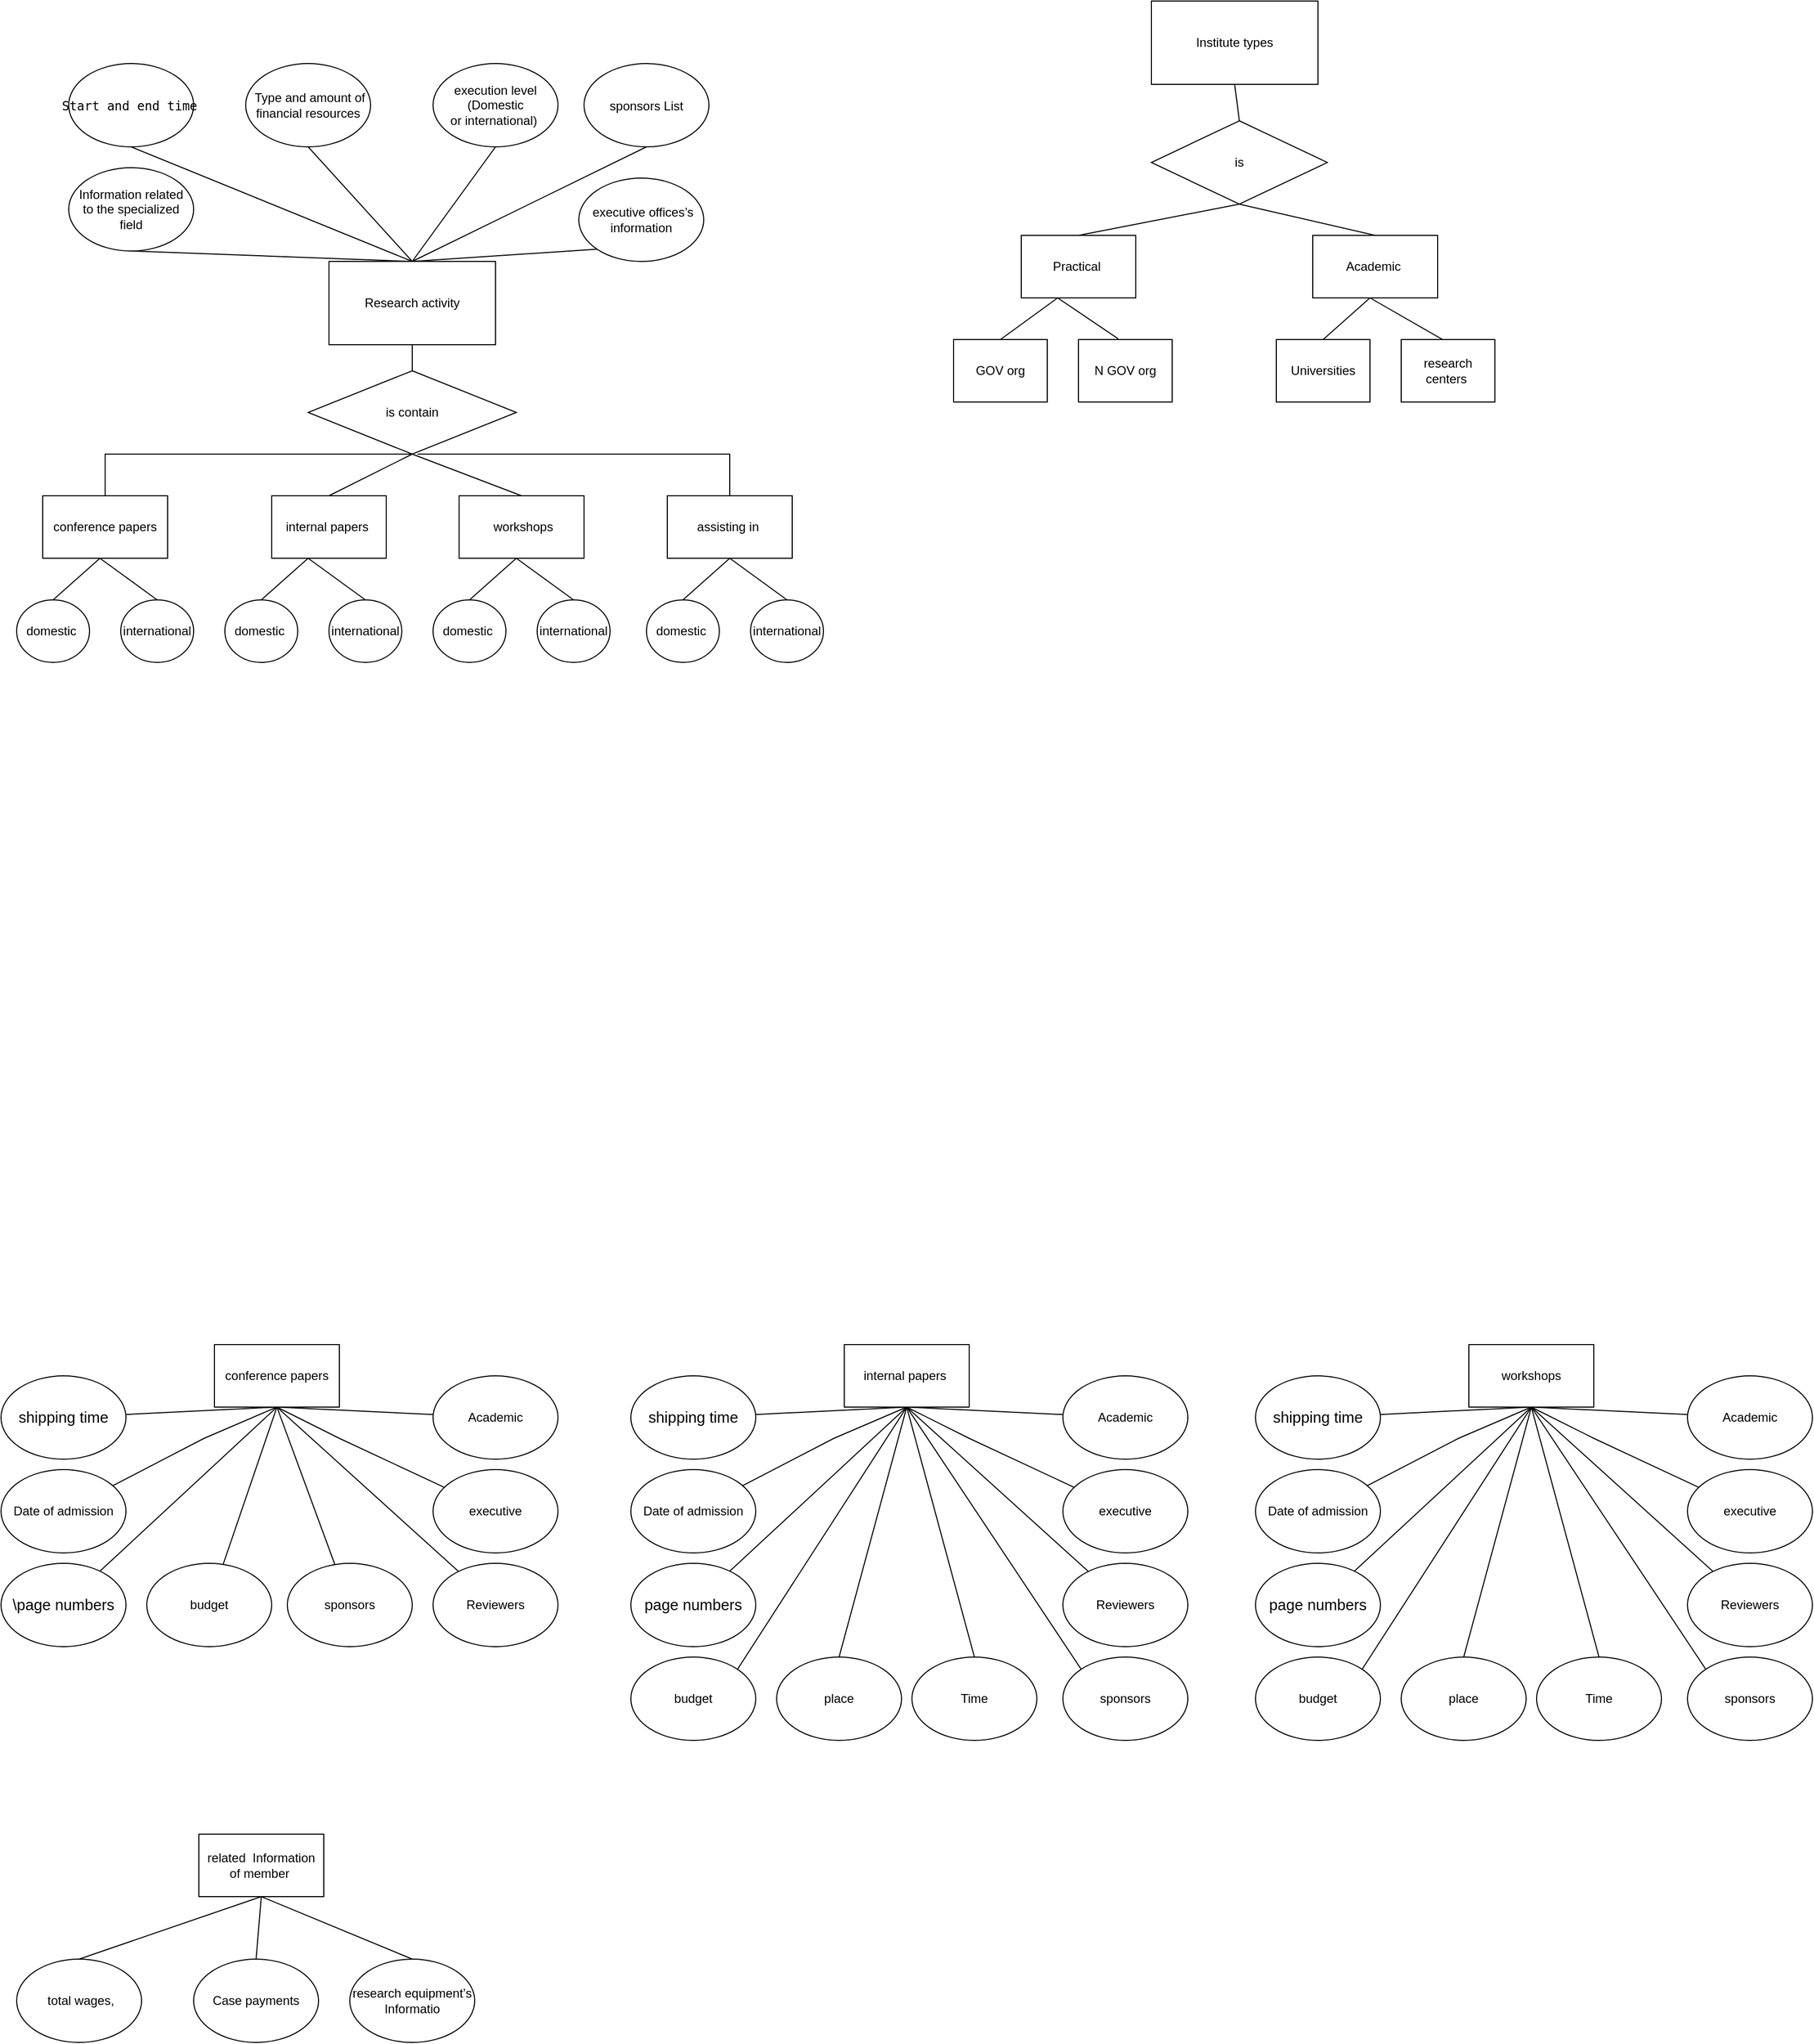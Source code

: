 <mxfile version="21.3.7" type="device">
  <diagram name="Page-1" id="g5cc2RJTa5ZxCEeDpZsY">
    <mxGraphModel dx="1500" dy="747" grid="1" gridSize="10" guides="1" tooltips="1" connect="1" arrows="1" fold="1" page="1" pageScale="1" pageWidth="1654" pageHeight="1169" math="0" shadow="0">
      <root>
        <mxCell id="0" />
        <mxCell id="1" parent="0" />
        <mxCell id="HMeaCuF2fgtM7ROqkcLT-1" value="conference papers" style="rounded=0;whiteSpace=wrap;html=1;" vertex="1" parent="1">
          <mxGeometry x="135" y="515" width="120" height="60" as="geometry" />
        </mxCell>
        <mxCell id="HMeaCuF2fgtM7ROqkcLT-2" value="assisting in&amp;nbsp;" style="rounded=0;whiteSpace=wrap;html=1;" vertex="1" parent="1">
          <mxGeometry x="735" y="515" width="120" height="60" as="geometry" />
        </mxCell>
        <mxCell id="HMeaCuF2fgtM7ROqkcLT-3" value="&lt;p style=&quot;border-color: var(--border-color);&quot; class=&quot;MsoNormal&quot;&gt;internal papers&lt;span style=&quot;background-color: initial;&quot;&gt;&amp;nbsp;&lt;/span&gt;&lt;/p&gt;" style="rounded=0;whiteSpace=wrap;html=1;align=center;" vertex="1" parent="1">
          <mxGeometry x="355" y="515" width="110" height="60" as="geometry" />
        </mxCell>
        <mxCell id="HMeaCuF2fgtM7ROqkcLT-4" value="&amp;nbsp;workshops" style="rounded=0;whiteSpace=wrap;html=1;" vertex="1" parent="1">
          <mxGeometry x="535" y="515" width="120" height="60" as="geometry" />
        </mxCell>
        <mxCell id="HMeaCuF2fgtM7ROqkcLT-7" value="Institute types" style="rounded=0;whiteSpace=wrap;html=1;" vertex="1" parent="1">
          <mxGeometry x="1200" y="40" width="160" height="80" as="geometry" />
        </mxCell>
        <mxCell id="HMeaCuF2fgtM7ROqkcLT-11" value="related &amp;nbsp;Information&lt;br/&gt;of member&amp;nbsp;" style="rounded=0;whiteSpace=wrap;html=1;" vertex="1" parent="1">
          <mxGeometry x="285" y="1800" width="120" height="60" as="geometry" />
        </mxCell>
        <mxCell id="HMeaCuF2fgtM7ROqkcLT-14" value="is&amp;nbsp;contain" style="rhombus;whiteSpace=wrap;html=1;" vertex="1" parent="1">
          <mxGeometry x="390" y="395" width="200" height="80" as="geometry" />
        </mxCell>
        <mxCell id="HMeaCuF2fgtM7ROqkcLT-21" value="domestic&amp;nbsp;" style="ellipse;whiteSpace=wrap;html=1;" vertex="1" parent="1">
          <mxGeometry x="715" y="615" width="70" height="60" as="geometry" />
        </mxCell>
        <mxCell id="HMeaCuF2fgtM7ROqkcLT-22" value="international" style="ellipse;whiteSpace=wrap;html=1;" vertex="1" parent="1">
          <mxGeometry x="815" y="615" width="70" height="60" as="geometry" />
        </mxCell>
        <mxCell id="HMeaCuF2fgtM7ROqkcLT-27" value="domestic&amp;nbsp;" style="ellipse;whiteSpace=wrap;html=1;" vertex="1" parent="1">
          <mxGeometry x="510" y="615" width="70" height="60" as="geometry" />
        </mxCell>
        <mxCell id="HMeaCuF2fgtM7ROqkcLT-28" value="international" style="ellipse;whiteSpace=wrap;html=1;" vertex="1" parent="1">
          <mxGeometry x="610" y="615" width="70" height="60" as="geometry" />
        </mxCell>
        <mxCell id="HMeaCuF2fgtM7ROqkcLT-29" value="domestic&amp;nbsp;" style="ellipse;whiteSpace=wrap;html=1;" vertex="1" parent="1">
          <mxGeometry x="310" y="615" width="70" height="60" as="geometry" />
        </mxCell>
        <mxCell id="HMeaCuF2fgtM7ROqkcLT-30" value="international" style="ellipse;whiteSpace=wrap;html=1;" vertex="1" parent="1">
          <mxGeometry x="410" y="615" width="70" height="60" as="geometry" />
        </mxCell>
        <mxCell id="HMeaCuF2fgtM7ROqkcLT-31" value="domestic&amp;nbsp;" style="ellipse;whiteSpace=wrap;html=1;" vertex="1" parent="1">
          <mxGeometry x="110" y="615" width="70" height="60" as="geometry" />
        </mxCell>
        <mxCell id="HMeaCuF2fgtM7ROqkcLT-32" value="international" style="ellipse;whiteSpace=wrap;html=1;" vertex="1" parent="1">
          <mxGeometry x="210" y="615" width="70" height="60" as="geometry" />
        </mxCell>
        <mxCell id="HMeaCuF2fgtM7ROqkcLT-33" value="" style="endArrow=none;html=1;rounded=0;entryX=0.5;entryY=1;entryDx=0;entryDy=0;exitX=0.5;exitY=0;exitDx=0;exitDy=0;" edge="1" parent="1" source="HMeaCuF2fgtM7ROqkcLT-3" target="HMeaCuF2fgtM7ROqkcLT-14">
          <mxGeometry width="50" height="50" relative="1" as="geometry">
            <mxPoint x="405" y="755" as="sourcePoint" />
            <mxPoint x="455" y="705" as="targetPoint" />
          </mxGeometry>
        </mxCell>
        <mxCell id="HMeaCuF2fgtM7ROqkcLT-34" value="" style="endArrow=none;html=1;rounded=0;entryX=0.5;entryY=1;entryDx=0;entryDy=0;exitX=0.5;exitY=0;exitDx=0;exitDy=0;" edge="1" parent="1" source="HMeaCuF2fgtM7ROqkcLT-4" target="HMeaCuF2fgtM7ROqkcLT-14">
          <mxGeometry width="50" height="50" relative="1" as="geometry">
            <mxPoint x="405" y="525" as="sourcePoint" />
            <mxPoint x="500" y="485" as="targetPoint" />
          </mxGeometry>
        </mxCell>
        <mxCell id="HMeaCuF2fgtM7ROqkcLT-35" value="" style="endArrow=none;html=1;rounded=0;entryX=0.5;entryY=1;entryDx=0;entryDy=0;exitX=0.5;exitY=0;exitDx=0;exitDy=0;" edge="1" parent="1" source="HMeaCuF2fgtM7ROqkcLT-1" target="HMeaCuF2fgtM7ROqkcLT-14">
          <mxGeometry width="50" height="50" relative="1" as="geometry">
            <mxPoint x="415" y="535" as="sourcePoint" />
            <mxPoint x="510" y="495" as="targetPoint" />
            <Array as="points">
              <mxPoint x="195" y="475" />
            </Array>
          </mxGeometry>
        </mxCell>
        <mxCell id="HMeaCuF2fgtM7ROqkcLT-36" value="" style="endArrow=none;html=1;rounded=0;entryX=0.5;entryY=0;entryDx=0;entryDy=0;" edge="1" parent="1" target="HMeaCuF2fgtM7ROqkcLT-2">
          <mxGeometry width="50" height="50" relative="1" as="geometry">
            <mxPoint x="495" y="475" as="sourcePoint" />
            <mxPoint x="520" y="505" as="targetPoint" />
            <Array as="points">
              <mxPoint x="795" y="475" />
            </Array>
          </mxGeometry>
        </mxCell>
        <mxCell id="HMeaCuF2fgtM7ROqkcLT-37" value="" style="endArrow=none;html=1;rounded=0;entryX=0.5;entryY=1;entryDx=0;entryDy=0;exitX=0.5;exitY=0;exitDx=0;exitDy=0;" edge="1" parent="1" source="HMeaCuF2fgtM7ROqkcLT-21" target="HMeaCuF2fgtM7ROqkcLT-2">
          <mxGeometry width="50" height="50" relative="1" as="geometry">
            <mxPoint x="702.5" y="615" as="sourcePoint" />
            <mxPoint x="797.5" y="575" as="targetPoint" />
          </mxGeometry>
        </mxCell>
        <mxCell id="HMeaCuF2fgtM7ROqkcLT-42" value="" style="endArrow=none;html=1;rounded=0;exitX=0.5;exitY=0;exitDx=0;exitDy=0;" edge="1" parent="1" source="HMeaCuF2fgtM7ROqkcLT-22">
          <mxGeometry width="50" height="50" relative="1" as="geometry">
            <mxPoint x="790" y="655" as="sourcePoint" />
            <mxPoint x="795" y="575" as="targetPoint" />
          </mxGeometry>
        </mxCell>
        <mxCell id="HMeaCuF2fgtM7ROqkcLT-43" value="" style="endArrow=none;html=1;rounded=0;entryX=0.5;entryY=1;entryDx=0;entryDy=0;exitX=0.5;exitY=0;exitDx=0;exitDy=0;" edge="1" parent="1">
          <mxGeometry width="50" height="50" relative="1" as="geometry">
            <mxPoint x="545" y="615" as="sourcePoint" />
            <mxPoint x="590" y="575" as="targetPoint" />
          </mxGeometry>
        </mxCell>
        <mxCell id="HMeaCuF2fgtM7ROqkcLT-44" value="" style="endArrow=none;html=1;rounded=0;exitX=0.5;exitY=0;exitDx=0;exitDy=0;" edge="1" parent="1">
          <mxGeometry width="50" height="50" relative="1" as="geometry">
            <mxPoint x="645" y="615" as="sourcePoint" />
            <mxPoint x="590" y="575" as="targetPoint" />
          </mxGeometry>
        </mxCell>
        <mxCell id="HMeaCuF2fgtM7ROqkcLT-45" value="" style="endArrow=none;html=1;rounded=0;entryX=0.5;entryY=1;entryDx=0;entryDy=0;exitX=0.5;exitY=0;exitDx=0;exitDy=0;" edge="1" parent="1">
          <mxGeometry width="50" height="50" relative="1" as="geometry">
            <mxPoint x="345" y="615" as="sourcePoint" />
            <mxPoint x="390" y="575" as="targetPoint" />
          </mxGeometry>
        </mxCell>
        <mxCell id="HMeaCuF2fgtM7ROqkcLT-46" value="" style="endArrow=none;html=1;rounded=0;exitX=0.5;exitY=0;exitDx=0;exitDy=0;" edge="1" parent="1">
          <mxGeometry width="50" height="50" relative="1" as="geometry">
            <mxPoint x="445" y="615" as="sourcePoint" />
            <mxPoint x="390" y="575" as="targetPoint" />
          </mxGeometry>
        </mxCell>
        <mxCell id="HMeaCuF2fgtM7ROqkcLT-47" value="" style="endArrow=none;html=1;rounded=0;entryX=0.5;entryY=1;entryDx=0;entryDy=0;exitX=0.5;exitY=0;exitDx=0;exitDy=0;" edge="1" parent="1">
          <mxGeometry width="50" height="50" relative="1" as="geometry">
            <mxPoint x="145" y="615" as="sourcePoint" />
            <mxPoint x="190" y="575" as="targetPoint" />
          </mxGeometry>
        </mxCell>
        <mxCell id="HMeaCuF2fgtM7ROqkcLT-48" value="" style="endArrow=none;html=1;rounded=0;exitX=0.5;exitY=0;exitDx=0;exitDy=0;" edge="1" parent="1">
          <mxGeometry width="50" height="50" relative="1" as="geometry">
            <mxPoint x="245" y="615" as="sourcePoint" />
            <mxPoint x="190" y="575" as="targetPoint" />
          </mxGeometry>
        </mxCell>
        <mxCell id="HMeaCuF2fgtM7ROqkcLT-51" value="&lt;p style=&quot;border-color: var(--border-color);&quot; class=&quot;MsoNormal&quot;&gt;Practical&amp;nbsp;&lt;br&gt;&lt;/p&gt;" style="rounded=0;whiteSpace=wrap;html=1;align=center;" vertex="1" parent="1">
          <mxGeometry x="1075" y="265" width="110" height="60" as="geometry" />
        </mxCell>
        <mxCell id="HMeaCuF2fgtM7ROqkcLT-52" value="Academic&amp;nbsp;" style="rounded=0;whiteSpace=wrap;html=1;" vertex="1" parent="1">
          <mxGeometry x="1355" y="265" width="120" height="60" as="geometry" />
        </mxCell>
        <mxCell id="HMeaCuF2fgtM7ROqkcLT-53" value="is" style="rhombus;whiteSpace=wrap;html=1;" vertex="1" parent="1">
          <mxGeometry x="1200" y="155" width="169" height="80" as="geometry" />
        </mxCell>
        <mxCell id="HMeaCuF2fgtM7ROqkcLT-62" value="" style="endArrow=none;html=1;rounded=0;entryX=0.5;entryY=1;entryDx=0;entryDy=0;exitX=0.5;exitY=0;exitDx=0;exitDy=0;" edge="1" parent="1" source="HMeaCuF2fgtM7ROqkcLT-51" target="HMeaCuF2fgtM7ROqkcLT-53">
          <mxGeometry width="50" height="50" relative="1" as="geometry">
            <mxPoint x="1184" y="515" as="sourcePoint" />
            <mxPoint x="1234" y="465" as="targetPoint" />
          </mxGeometry>
        </mxCell>
        <mxCell id="HMeaCuF2fgtM7ROqkcLT-63" value="" style="endArrow=none;html=1;rounded=0;entryX=0.5;entryY=1;entryDx=0;entryDy=0;exitX=0.5;exitY=0;exitDx=0;exitDy=0;" edge="1" parent="1" source="HMeaCuF2fgtM7ROqkcLT-52" target="HMeaCuF2fgtM7ROqkcLT-53">
          <mxGeometry width="50" height="50" relative="1" as="geometry">
            <mxPoint x="1184" y="285" as="sourcePoint" />
            <mxPoint x="1279" y="245" as="targetPoint" />
          </mxGeometry>
        </mxCell>
        <mxCell id="HMeaCuF2fgtM7ROqkcLT-68" value="" style="endArrow=none;html=1;rounded=0;exitX=0.5;exitY=0;exitDx=0;exitDy=0;" edge="1" parent="1" source="HMeaCuF2fgtM7ROqkcLT-77">
          <mxGeometry width="50" height="50" relative="1" as="geometry">
            <mxPoint x="1365" y="365" as="sourcePoint" />
            <mxPoint x="1410" y="325" as="targetPoint" />
          </mxGeometry>
        </mxCell>
        <mxCell id="HMeaCuF2fgtM7ROqkcLT-69" value="" style="endArrow=none;html=1;rounded=0;exitX=0.474;exitY=0.029;exitDx=0;exitDy=0;exitPerimeter=0;" edge="1" parent="1" source="HMeaCuF2fgtM7ROqkcLT-76">
          <mxGeometry width="50" height="50" relative="1" as="geometry">
            <mxPoint x="1465" y="365" as="sourcePoint" />
            <mxPoint x="1410" y="325" as="targetPoint" />
          </mxGeometry>
        </mxCell>
        <mxCell id="HMeaCuF2fgtM7ROqkcLT-70" value="" style="endArrow=none;html=1;rounded=0;entryX=0.5;entryY=1;entryDx=0;entryDy=0;exitX=0.5;exitY=0;exitDx=0;exitDy=0;" edge="1" parent="1" source="HMeaCuF2fgtM7ROqkcLT-79">
          <mxGeometry width="50" height="50" relative="1" as="geometry">
            <mxPoint x="1065" y="365" as="sourcePoint" />
            <mxPoint x="1110" y="325" as="targetPoint" />
          </mxGeometry>
        </mxCell>
        <mxCell id="HMeaCuF2fgtM7ROqkcLT-71" value="" style="endArrow=none;html=1;rounded=0;exitX=0.424;exitY=-0.012;exitDx=0;exitDy=0;exitPerimeter=0;" edge="1" parent="1" source="HMeaCuF2fgtM7ROqkcLT-78">
          <mxGeometry width="50" height="50" relative="1" as="geometry">
            <mxPoint x="1165" y="365" as="sourcePoint" />
            <mxPoint x="1110" y="325" as="targetPoint" />
          </mxGeometry>
        </mxCell>
        <mxCell id="HMeaCuF2fgtM7ROqkcLT-76" value="research centers&amp;nbsp;" style="rounded=0;whiteSpace=wrap;html=1;" vertex="1" parent="1">
          <mxGeometry x="1440" y="365" width="90" height="60" as="geometry" />
        </mxCell>
        <mxCell id="HMeaCuF2fgtM7ROqkcLT-77" value="Universities" style="rounded=0;whiteSpace=wrap;html=1;" vertex="1" parent="1">
          <mxGeometry x="1320" y="365" width="90" height="60" as="geometry" />
        </mxCell>
        <mxCell id="HMeaCuF2fgtM7ROqkcLT-78" value="&lt;p class=&quot;MsoNormal&quot;&gt;N GOV org&lt;/p&gt;" style="rounded=0;whiteSpace=wrap;html=1;" vertex="1" parent="1">
          <mxGeometry x="1130" y="365" width="90" height="60" as="geometry" />
        </mxCell>
        <mxCell id="HMeaCuF2fgtM7ROqkcLT-79" value="GOV org" style="rounded=0;whiteSpace=wrap;html=1;" vertex="1" parent="1">
          <mxGeometry x="1010" y="365" width="90" height="60" as="geometry" />
        </mxCell>
        <mxCell id="HMeaCuF2fgtM7ROqkcLT-80" value="Research activity" style="rounded=0;whiteSpace=wrap;html=1;" vertex="1" parent="1">
          <mxGeometry x="410" y="290" width="160" height="80" as="geometry" />
        </mxCell>
        <mxCell id="HMeaCuF2fgtM7ROqkcLT-82" value="" style="endArrow=none;html=1;rounded=0;entryX=0.5;entryY=1;entryDx=0;entryDy=0;exitX=0.5;exitY=0;exitDx=0;exitDy=0;" edge="1" parent="1" source="HMeaCuF2fgtM7ROqkcLT-14" target="HMeaCuF2fgtM7ROqkcLT-80">
          <mxGeometry width="50" height="50" relative="1" as="geometry">
            <mxPoint x="710" y="480" as="sourcePoint" />
            <mxPoint x="760" y="430" as="targetPoint" />
          </mxGeometry>
        </mxCell>
        <mxCell id="HMeaCuF2fgtM7ROqkcLT-83" value="" style="endArrow=none;html=1;rounded=0;entryX=0.5;entryY=1;entryDx=0;entryDy=0;exitX=0.5;exitY=0;exitDx=0;exitDy=0;" edge="1" parent="1" source="HMeaCuF2fgtM7ROqkcLT-53" target="HMeaCuF2fgtM7ROqkcLT-7">
          <mxGeometry width="50" height="50" relative="1" as="geometry">
            <mxPoint x="510" y="155" as="sourcePoint" />
            <mxPoint x="510" y="130" as="targetPoint" />
          </mxGeometry>
        </mxCell>
        <mxCell id="HMeaCuF2fgtM7ROqkcLT-85" value="Information related&lt;br/&gt;to the specialized field" style="ellipse;whiteSpace=wrap;html=1;" vertex="1" parent="1">
          <mxGeometry x="160" y="200" width="120" height="80" as="geometry" />
        </mxCell>
        <mxCell id="HMeaCuF2fgtM7ROqkcLT-88" value="" style="endArrow=none;html=1;rounded=0;entryX=0.5;entryY=1;entryDx=0;entryDy=0;exitX=0.5;exitY=0;exitDx=0;exitDy=0;" edge="1" parent="1" source="HMeaCuF2fgtM7ROqkcLT-80" target="HMeaCuF2fgtM7ROqkcLT-85">
          <mxGeometry width="50" height="50" relative="1" as="geometry">
            <mxPoint x="460" y="410" as="sourcePoint" />
            <mxPoint x="510" y="360" as="targetPoint" />
          </mxGeometry>
        </mxCell>
        <mxCell id="HMeaCuF2fgtM7ROqkcLT-89" value="sponsors List&lt;span dir=&quot;RTL&quot;&gt;&lt;/span&gt;&lt;span dir=&quot;RTL&quot;&gt;&lt;/span&gt;&lt;span style=&quot;font-size:11.0pt;&lt;br/&gt;line-height:107%;font-family:&amp;quot;Arial&amp;quot;,sans-serif;mso-ascii-font-family:Calibri;&lt;br/&gt;mso-ascii-theme-font:minor-latin;mso-fareast-font-family:Calibri;mso-fareast-theme-font:&lt;br/&gt;minor-latin;mso-hansi-font-family:Calibri;mso-hansi-theme-font:minor-latin;&lt;br/&gt;mso-ansi-language:EN-US;mso-fareast-language:EN-US;mso-bidi-language:AR-SA&quot; dir=&quot;RTL&quot;&gt;&lt;span dir=&quot;RTL&quot;&gt;&lt;/span&gt;&lt;span dir=&quot;RTL&quot;&gt;&lt;/span&gt;&lt;/span&gt;" style="ellipse;whiteSpace=wrap;html=1;" vertex="1" parent="1">
          <mxGeometry x="655" y="100" width="120" height="80" as="geometry" />
        </mxCell>
        <mxCell id="HMeaCuF2fgtM7ROqkcLT-90" value="" style="endArrow=none;html=1;rounded=0;entryX=0.5;entryY=1;entryDx=0;entryDy=0;exitX=0.5;exitY=0;exitDx=0;exitDy=0;" edge="1" parent="1" target="HMeaCuF2fgtM7ROqkcLT-89" source="HMeaCuF2fgtM7ROqkcLT-80">
          <mxGeometry width="50" height="50" relative="1" as="geometry">
            <mxPoint x="500" y="300" as="sourcePoint" />
            <mxPoint x="520" y="370" as="targetPoint" />
          </mxGeometry>
        </mxCell>
        <mxCell id="HMeaCuF2fgtM7ROqkcLT-91" value="execution level (Domestic&lt;br/&gt;or international)&amp;nbsp;" style="ellipse;whiteSpace=wrap;html=1;" vertex="1" parent="1">
          <mxGeometry x="510" y="100" width="120" height="80" as="geometry" />
        </mxCell>
        <mxCell id="HMeaCuF2fgtM7ROqkcLT-92" value="" style="endArrow=none;html=1;rounded=0;entryX=0.5;entryY=1;entryDx=0;entryDy=0;exitX=0.5;exitY=0;exitDx=0;exitDy=0;" edge="1" parent="1" target="HMeaCuF2fgtM7ROqkcLT-91" source="HMeaCuF2fgtM7ROqkcLT-80">
          <mxGeometry width="50" height="50" relative="1" as="geometry">
            <mxPoint x="510" y="310" as="sourcePoint" />
            <mxPoint x="530" y="380" as="targetPoint" />
          </mxGeometry>
        </mxCell>
        <mxCell id="HMeaCuF2fgtM7ROqkcLT-93" value="&amp;nbsp;Type and amount of financial resources" style="ellipse;whiteSpace=wrap;html=1;" vertex="1" parent="1">
          <mxGeometry x="330" y="100" width="120" height="80" as="geometry" />
        </mxCell>
        <mxCell id="HMeaCuF2fgtM7ROqkcLT-94" value="" style="endArrow=none;html=1;rounded=0;entryX=0.5;entryY=1;entryDx=0;entryDy=0;" edge="1" parent="1" target="HMeaCuF2fgtM7ROqkcLT-93">
          <mxGeometry width="50" height="50" relative="1" as="geometry">
            <mxPoint x="490" y="290" as="sourcePoint" />
            <mxPoint x="540" y="390" as="targetPoint" />
          </mxGeometry>
        </mxCell>
        <mxCell id="HMeaCuF2fgtM7ROqkcLT-95" value="&lt;pre style=&quot;text-align:right;line-height:27.0pt&quot;&gt;Start and end time&lt;i style=&quot;background-color: initial; font-family: Helvetica; text-align: center; white-space: normal;&quot;&gt;&lt;span style=&quot;font-size:9.0pt;font-family:&amp;quot;Times New Roman&amp;quot;,serif;mso-fareast-font-family:&lt;br/&gt;&amp;quot;Times New Roman&amp;quot;;color:#202124&quot;&gt;&amp;nbsp;&lt;/span&gt;&lt;/i&gt;&lt;/pre&gt;" style="ellipse;whiteSpace=wrap;html=1;" vertex="1" parent="1">
          <mxGeometry x="160" y="100" width="120" height="80" as="geometry" />
        </mxCell>
        <mxCell id="HMeaCuF2fgtM7ROqkcLT-96" value="" style="endArrow=none;html=1;rounded=0;entryX=0.5;entryY=1;entryDx=0;entryDy=0;exitX=0.5;exitY=0;exitDx=0;exitDy=0;" edge="1" parent="1" target="HMeaCuF2fgtM7ROqkcLT-95" source="HMeaCuF2fgtM7ROqkcLT-80">
          <mxGeometry width="50" height="50" relative="1" as="geometry">
            <mxPoint x="670" y="292.5" as="sourcePoint" />
            <mxPoint x="690" y="362.5" as="targetPoint" />
          </mxGeometry>
        </mxCell>
        <mxCell id="HMeaCuF2fgtM7ROqkcLT-102" value="" style="endArrow=none;html=1;rounded=0;entryX=0;entryY=1;entryDx=0;entryDy=0;" edge="1" parent="1" target="HMeaCuF2fgtM7ROqkcLT-104">
          <mxGeometry width="50" height="50" relative="1" as="geometry">
            <mxPoint x="490" y="290" as="sourcePoint" />
            <mxPoint x="720" y="210" as="targetPoint" />
          </mxGeometry>
        </mxCell>
        <mxCell id="HMeaCuF2fgtM7ROqkcLT-104" value="&amp;nbsp;executive offices’s information" style="ellipse;whiteSpace=wrap;html=1;" vertex="1" parent="1">
          <mxGeometry x="650" y="210" width="120" height="80" as="geometry" />
        </mxCell>
        <mxCell id="HMeaCuF2fgtM7ROqkcLT-164" value="conference papers" style="rounded=0;whiteSpace=wrap;html=1;" vertex="1" parent="1">
          <mxGeometry x="300" y="1330" width="120" height="60" as="geometry" />
        </mxCell>
        <mxCell id="HMeaCuF2fgtM7ROqkcLT-165" value="&lt;span style=&quot;font-size:11.0pt;&lt;br/&gt;line-height:107%;font-family:&amp;quot;Calibri&amp;quot;,sans-serif;mso-ascii-theme-font:minor-latin;&lt;br/&gt;mso-fareast-font-family:Calibri;mso-fareast-theme-font:minor-latin;mso-hansi-theme-font:&lt;br/&gt;minor-latin;mso-bidi-font-family:&amp;quot;2  Nazanin&amp;quot;;mso-ansi-language:EN-US;&lt;br/&gt;mso-fareast-language:EN-US;mso-bidi-language:AR-SA&quot;&gt;\page numbers&lt;/span&gt;" style="ellipse;whiteSpace=wrap;html=1;" vertex="1" parent="1">
          <mxGeometry x="95" y="1540" width="120" height="80" as="geometry" />
        </mxCell>
        <mxCell id="HMeaCuF2fgtM7ROqkcLT-166" value="" style="endArrow=none;html=1;rounded=0;entryX=0.5;entryY=1;entryDx=0;entryDy=0;" edge="1" parent="1" source="HMeaCuF2fgtM7ROqkcLT-165" target="HMeaCuF2fgtM7ROqkcLT-164">
          <mxGeometry width="50" height="50" relative="1" as="geometry">
            <mxPoint x="100" y="1410" as="sourcePoint" />
            <mxPoint x="150" y="1360" as="targetPoint" />
          </mxGeometry>
        </mxCell>
        <mxCell id="HMeaCuF2fgtM7ROqkcLT-167" value="Academic" style="ellipse;whiteSpace=wrap;html=1;" vertex="1" parent="1">
          <mxGeometry x="510" y="1360" width="120" height="80" as="geometry" />
        </mxCell>
        <mxCell id="HMeaCuF2fgtM7ROqkcLT-168" value="" style="endArrow=none;html=1;rounded=0;entryX=0.5;entryY=1;entryDx=0;entryDy=0;" edge="1" parent="1" source="HMeaCuF2fgtM7ROqkcLT-167" target="HMeaCuF2fgtM7ROqkcLT-164">
          <mxGeometry width="50" height="50" relative="1" as="geometry">
            <mxPoint x="240" y="1410" as="sourcePoint" />
            <mxPoint x="500" y="1380" as="targetPoint" />
          </mxGeometry>
        </mxCell>
        <mxCell id="HMeaCuF2fgtM7ROqkcLT-169" value="executive" style="ellipse;whiteSpace=wrap;html=1;" vertex="1" parent="1">
          <mxGeometry x="510" y="1450" width="120" height="80" as="geometry" />
        </mxCell>
        <mxCell id="HMeaCuF2fgtM7ROqkcLT-170" value="" style="endArrow=none;html=1;rounded=0;entryX=0.5;entryY=1;entryDx=0;entryDy=0;" edge="1" parent="1" source="HMeaCuF2fgtM7ROqkcLT-169" target="HMeaCuF2fgtM7ROqkcLT-164">
          <mxGeometry width="50" height="50" relative="1" as="geometry">
            <mxPoint x="120" y="1430" as="sourcePoint" />
            <mxPoint x="380" y="1400" as="targetPoint" />
            <Array as="points">
              <mxPoint x="420" y="1420" />
            </Array>
          </mxGeometry>
        </mxCell>
        <mxCell id="HMeaCuF2fgtM7ROqkcLT-171" value="Date of admission" style="ellipse;whiteSpace=wrap;html=1;" vertex="1" parent="1">
          <mxGeometry x="95" y="1450" width="120" height="80" as="geometry" />
        </mxCell>
        <mxCell id="HMeaCuF2fgtM7ROqkcLT-172" value="" style="endArrow=none;html=1;rounded=0;entryX=0.5;entryY=1;entryDx=0;entryDy=0;" edge="1" parent="1" source="HMeaCuF2fgtM7ROqkcLT-171" target="HMeaCuF2fgtM7ROqkcLT-164">
          <mxGeometry width="50" height="50" relative="1" as="geometry">
            <mxPoint x="130" y="1440" as="sourcePoint" />
            <mxPoint x="390" y="1410" as="targetPoint" />
            <Array as="points">
              <mxPoint x="290" y="1420" />
            </Array>
          </mxGeometry>
        </mxCell>
        <mxCell id="HMeaCuF2fgtM7ROqkcLT-173" value="&lt;span style=&quot;font-size:11.0pt;&lt;br/&gt;line-height:107%;font-family:&amp;quot;Calibri&amp;quot;,sans-serif;mso-ascii-theme-font:minor-latin;&lt;br/&gt;mso-fareast-font-family:Calibri;mso-fareast-theme-font:minor-latin;mso-hansi-theme-font:&lt;br/&gt;minor-latin;mso-bidi-font-family:&amp;quot;2  Nazanin&amp;quot;;mso-ansi-language:EN-US;&lt;br/&gt;mso-fareast-language:EN-US;mso-bidi-language:AR-SA&quot;&gt;shipping time&lt;/span&gt;" style="ellipse;whiteSpace=wrap;html=1;" vertex="1" parent="1">
          <mxGeometry x="95" y="1360" width="120" height="80" as="geometry" />
        </mxCell>
        <mxCell id="HMeaCuF2fgtM7ROqkcLT-174" value="" style="endArrow=none;html=1;rounded=0;entryX=0.5;entryY=1;entryDx=0;entryDy=0;" edge="1" parent="1" source="HMeaCuF2fgtM7ROqkcLT-173" target="HMeaCuF2fgtM7ROqkcLT-164">
          <mxGeometry width="50" height="50" relative="1" as="geometry">
            <mxPoint x="-45" y="1410" as="sourcePoint" />
            <mxPoint x="215" y="1380" as="targetPoint" />
          </mxGeometry>
        </mxCell>
        <mxCell id="HMeaCuF2fgtM7ROqkcLT-175" value="Reviewers" style="ellipse;whiteSpace=wrap;html=1;" vertex="1" parent="1">
          <mxGeometry x="510" y="1540" width="120" height="80" as="geometry" />
        </mxCell>
        <mxCell id="HMeaCuF2fgtM7ROqkcLT-176" value="" style="endArrow=none;html=1;rounded=0;entryX=0.5;entryY=1;entryDx=0;entryDy=0;" edge="1" parent="1" source="HMeaCuF2fgtM7ROqkcLT-175" target="HMeaCuF2fgtM7ROqkcLT-164">
          <mxGeometry width="50" height="50" relative="1" as="geometry">
            <mxPoint x="150" y="1460" as="sourcePoint" />
            <mxPoint x="360" y="1440" as="targetPoint" />
          </mxGeometry>
        </mxCell>
        <mxCell id="HMeaCuF2fgtM7ROqkcLT-177" value="sponsors" style="ellipse;whiteSpace=wrap;html=1;" vertex="1" parent="1">
          <mxGeometry x="370" y="1540" width="120" height="80" as="geometry" />
        </mxCell>
        <mxCell id="HMeaCuF2fgtM7ROqkcLT-178" value="" style="endArrow=none;html=1;rounded=0;entryX=0.5;entryY=1;entryDx=0;entryDy=0;" edge="1" parent="1" source="HMeaCuF2fgtM7ROqkcLT-177" target="HMeaCuF2fgtM7ROqkcLT-164">
          <mxGeometry width="50" height="50" relative="1" as="geometry">
            <mxPoint x="160" y="1470" as="sourcePoint" />
            <mxPoint x="420" y="1440" as="targetPoint" />
          </mxGeometry>
        </mxCell>
        <mxCell id="HMeaCuF2fgtM7ROqkcLT-179" value="budget" style="ellipse;whiteSpace=wrap;html=1;" vertex="1" parent="1">
          <mxGeometry x="235" y="1540" width="120" height="80" as="geometry" />
        </mxCell>
        <mxCell id="HMeaCuF2fgtM7ROqkcLT-180" value="" style="endArrow=none;html=1;rounded=0;entryX=0.5;entryY=1;entryDx=0;entryDy=0;" edge="1" parent="1" source="HMeaCuF2fgtM7ROqkcLT-179" target="HMeaCuF2fgtM7ROqkcLT-164">
          <mxGeometry width="50" height="50" relative="1" as="geometry">
            <mxPoint x="50" y="1510" as="sourcePoint" />
            <mxPoint x="310" y="1480" as="targetPoint" />
          </mxGeometry>
        </mxCell>
        <mxCell id="HMeaCuF2fgtM7ROqkcLT-181" value="workshops" style="rounded=0;whiteSpace=wrap;html=1;" vertex="1" parent="1">
          <mxGeometry x="1505" y="1330" width="120" height="60" as="geometry" />
        </mxCell>
        <mxCell id="HMeaCuF2fgtM7ROqkcLT-182" value="&lt;span style=&quot;font-size:11.0pt;&lt;br/&gt;line-height:107%;font-family:&amp;quot;Calibri&amp;quot;,sans-serif;mso-ascii-theme-font:minor-latin;&lt;br/&gt;mso-fareast-font-family:Calibri;mso-fareast-theme-font:minor-latin;mso-hansi-theme-font:&lt;br/&gt;minor-latin;mso-bidi-font-family:&amp;quot;2  Nazanin&amp;quot;;mso-ansi-language:EN-US;&lt;br/&gt;mso-fareast-language:EN-US;mso-bidi-language:AR-SA&quot;&gt;page numbers&lt;/span&gt;" style="ellipse;whiteSpace=wrap;html=1;" vertex="1" parent="1">
          <mxGeometry x="1300" y="1540" width="120" height="80" as="geometry" />
        </mxCell>
        <mxCell id="HMeaCuF2fgtM7ROqkcLT-183" value="" style="endArrow=none;html=1;rounded=0;entryX=0.5;entryY=1;entryDx=0;entryDy=0;" edge="1" parent="1" source="HMeaCuF2fgtM7ROqkcLT-182" target="HMeaCuF2fgtM7ROqkcLT-181">
          <mxGeometry width="50" height="50" relative="1" as="geometry">
            <mxPoint x="1305" y="1410" as="sourcePoint" />
            <mxPoint x="1355" y="1360" as="targetPoint" />
          </mxGeometry>
        </mxCell>
        <mxCell id="HMeaCuF2fgtM7ROqkcLT-184" value="Academic" style="ellipse;whiteSpace=wrap;html=1;" vertex="1" parent="1">
          <mxGeometry x="1715" y="1360" width="120" height="80" as="geometry" />
        </mxCell>
        <mxCell id="HMeaCuF2fgtM7ROqkcLT-185" value="" style="endArrow=none;html=1;rounded=0;entryX=0.5;entryY=1;entryDx=0;entryDy=0;" edge="1" parent="1" source="HMeaCuF2fgtM7ROqkcLT-184" target="HMeaCuF2fgtM7ROqkcLT-181">
          <mxGeometry width="50" height="50" relative="1" as="geometry">
            <mxPoint x="1445" y="1410" as="sourcePoint" />
            <mxPoint x="1705" y="1380" as="targetPoint" />
          </mxGeometry>
        </mxCell>
        <mxCell id="HMeaCuF2fgtM7ROqkcLT-186" value="executive" style="ellipse;whiteSpace=wrap;html=1;" vertex="1" parent="1">
          <mxGeometry x="1715" y="1450" width="120" height="80" as="geometry" />
        </mxCell>
        <mxCell id="HMeaCuF2fgtM7ROqkcLT-187" value="" style="endArrow=none;html=1;rounded=0;entryX=0.5;entryY=1;entryDx=0;entryDy=0;" edge="1" parent="1" source="HMeaCuF2fgtM7ROqkcLT-186" target="HMeaCuF2fgtM7ROqkcLT-181">
          <mxGeometry width="50" height="50" relative="1" as="geometry">
            <mxPoint x="1325" y="1430" as="sourcePoint" />
            <mxPoint x="1585" y="1400" as="targetPoint" />
            <Array as="points">
              <mxPoint x="1625" y="1420" />
            </Array>
          </mxGeometry>
        </mxCell>
        <mxCell id="HMeaCuF2fgtM7ROqkcLT-188" value="Date of admission" style="ellipse;whiteSpace=wrap;html=1;" vertex="1" parent="1">
          <mxGeometry x="1300" y="1450" width="120" height="80" as="geometry" />
        </mxCell>
        <mxCell id="HMeaCuF2fgtM7ROqkcLT-189" value="" style="endArrow=none;html=1;rounded=0;entryX=0.5;entryY=1;entryDx=0;entryDy=0;" edge="1" parent="1" source="HMeaCuF2fgtM7ROqkcLT-188" target="HMeaCuF2fgtM7ROqkcLT-181">
          <mxGeometry width="50" height="50" relative="1" as="geometry">
            <mxPoint x="1335" y="1440" as="sourcePoint" />
            <mxPoint x="1595" y="1410" as="targetPoint" />
            <Array as="points">
              <mxPoint x="1495" y="1420" />
            </Array>
          </mxGeometry>
        </mxCell>
        <mxCell id="HMeaCuF2fgtM7ROqkcLT-190" value="&lt;span style=&quot;font-size:11.0pt;&lt;br/&gt;line-height:107%;font-family:&amp;quot;Calibri&amp;quot;,sans-serif;mso-ascii-theme-font:minor-latin;&lt;br/&gt;mso-fareast-font-family:Calibri;mso-fareast-theme-font:minor-latin;mso-hansi-theme-font:&lt;br/&gt;minor-latin;mso-bidi-font-family:&amp;quot;2  Nazanin&amp;quot;;mso-ansi-language:EN-US;&lt;br/&gt;mso-fareast-language:EN-US;mso-bidi-language:AR-SA&quot;&gt;shipping time&lt;/span&gt;" style="ellipse;whiteSpace=wrap;html=1;" vertex="1" parent="1">
          <mxGeometry x="1300" y="1360" width="120" height="80" as="geometry" />
        </mxCell>
        <mxCell id="HMeaCuF2fgtM7ROqkcLT-191" value="" style="endArrow=none;html=1;rounded=0;entryX=0.5;entryY=1;entryDx=0;entryDy=0;" edge="1" parent="1" source="HMeaCuF2fgtM7ROqkcLT-190" target="HMeaCuF2fgtM7ROqkcLT-181">
          <mxGeometry width="50" height="50" relative="1" as="geometry">
            <mxPoint x="1160" y="1410" as="sourcePoint" />
            <mxPoint x="1420" y="1380" as="targetPoint" />
          </mxGeometry>
        </mxCell>
        <mxCell id="HMeaCuF2fgtM7ROqkcLT-192" value="Reviewers" style="ellipse;whiteSpace=wrap;html=1;" vertex="1" parent="1">
          <mxGeometry x="1715" y="1540" width="120" height="80" as="geometry" />
        </mxCell>
        <mxCell id="HMeaCuF2fgtM7ROqkcLT-193" value="" style="endArrow=none;html=1;rounded=0;entryX=0.5;entryY=1;entryDx=0;entryDy=0;" edge="1" parent="1" source="HMeaCuF2fgtM7ROqkcLT-192" target="HMeaCuF2fgtM7ROqkcLT-181">
          <mxGeometry width="50" height="50" relative="1" as="geometry">
            <mxPoint x="1355" y="1460" as="sourcePoint" />
            <mxPoint x="1565" y="1440" as="targetPoint" />
          </mxGeometry>
        </mxCell>
        <mxCell id="HMeaCuF2fgtM7ROqkcLT-194" value="sponsors" style="ellipse;whiteSpace=wrap;html=1;" vertex="1" parent="1">
          <mxGeometry x="1715" y="1630" width="120" height="80" as="geometry" />
        </mxCell>
        <mxCell id="HMeaCuF2fgtM7ROqkcLT-195" value="" style="endArrow=none;html=1;rounded=0;entryX=0.5;entryY=1;entryDx=0;entryDy=0;exitX=0;exitY=0;exitDx=0;exitDy=0;" edge="1" parent="1" source="HMeaCuF2fgtM7ROqkcLT-194" target="HMeaCuF2fgtM7ROqkcLT-181">
          <mxGeometry width="50" height="50" relative="1" as="geometry">
            <mxPoint x="1748" y="1634" as="sourcePoint" />
            <mxPoint x="1625" y="1440" as="targetPoint" />
          </mxGeometry>
        </mxCell>
        <mxCell id="HMeaCuF2fgtM7ROqkcLT-196" value="budget" style="ellipse;whiteSpace=wrap;html=1;" vertex="1" parent="1">
          <mxGeometry x="1300" y="1630" width="120" height="80" as="geometry" />
        </mxCell>
        <mxCell id="HMeaCuF2fgtM7ROqkcLT-197" value="" style="endArrow=none;html=1;rounded=0;entryX=0.5;entryY=1;entryDx=0;entryDy=0;exitX=1;exitY=0;exitDx=0;exitDy=0;" edge="1" parent="1" source="HMeaCuF2fgtM7ROqkcLT-196" target="HMeaCuF2fgtM7ROqkcLT-181">
          <mxGeometry width="50" height="50" relative="1" as="geometry">
            <mxPoint x="1255" y="1510" as="sourcePoint" />
            <mxPoint x="1515" y="1480" as="targetPoint" />
          </mxGeometry>
        </mxCell>
        <mxCell id="HMeaCuF2fgtM7ROqkcLT-198" value="place" style="ellipse;whiteSpace=wrap;html=1;" vertex="1" parent="1">
          <mxGeometry x="1440" y="1630" width="120" height="80" as="geometry" />
        </mxCell>
        <mxCell id="HMeaCuF2fgtM7ROqkcLT-199" value="" style="endArrow=none;html=1;rounded=0;entryX=0.5;entryY=1;entryDx=0;entryDy=0;exitX=0.5;exitY=0;exitDx=0;exitDy=0;" edge="1" parent="1" source="HMeaCuF2fgtM7ROqkcLT-198" target="HMeaCuF2fgtM7ROqkcLT-181">
          <mxGeometry width="50" height="50" relative="1" as="geometry">
            <mxPoint x="1265" y="1520" as="sourcePoint" />
            <mxPoint x="1575" y="1400" as="targetPoint" />
          </mxGeometry>
        </mxCell>
        <mxCell id="HMeaCuF2fgtM7ROqkcLT-200" value="Time" style="ellipse;whiteSpace=wrap;html=1;" vertex="1" parent="1">
          <mxGeometry x="1570" y="1630" width="120" height="80" as="geometry" />
        </mxCell>
        <mxCell id="HMeaCuF2fgtM7ROqkcLT-201" value="" style="endArrow=none;html=1;rounded=0;entryX=0.5;entryY=1;entryDx=0;entryDy=0;exitX=0.5;exitY=0;exitDx=0;exitDy=0;" edge="1" parent="1" source="HMeaCuF2fgtM7ROqkcLT-200" target="HMeaCuF2fgtM7ROqkcLT-181">
          <mxGeometry width="50" height="50" relative="1" as="geometry">
            <mxPoint x="1525" y="1510" as="sourcePoint" />
            <mxPoint x="1835" y="1390" as="targetPoint" />
          </mxGeometry>
        </mxCell>
        <mxCell id="HMeaCuF2fgtM7ROqkcLT-202" value="internal papers&amp;nbsp;" style="rounded=0;whiteSpace=wrap;html=1;" vertex="1" parent="1">
          <mxGeometry x="905" y="1330" width="120" height="60" as="geometry" />
        </mxCell>
        <mxCell id="HMeaCuF2fgtM7ROqkcLT-203" value="&lt;span style=&quot;font-size:11.0pt;&lt;br/&gt;line-height:107%;font-family:&amp;quot;Calibri&amp;quot;,sans-serif;mso-ascii-theme-font:minor-latin;&lt;br/&gt;mso-fareast-font-family:Calibri;mso-fareast-theme-font:minor-latin;mso-hansi-theme-font:&lt;br/&gt;minor-latin;mso-bidi-font-family:&amp;quot;2  Nazanin&amp;quot;;mso-ansi-language:EN-US;&lt;br/&gt;mso-fareast-language:EN-US;mso-bidi-language:AR-SA&quot;&gt;page numbers&lt;/span&gt;" style="ellipse;whiteSpace=wrap;html=1;" vertex="1" parent="1">
          <mxGeometry x="700" y="1540" width="120" height="80" as="geometry" />
        </mxCell>
        <mxCell id="HMeaCuF2fgtM7ROqkcLT-204" value="" style="endArrow=none;html=1;rounded=0;entryX=0.5;entryY=1;entryDx=0;entryDy=0;" edge="1" parent="1" source="HMeaCuF2fgtM7ROqkcLT-203" target="HMeaCuF2fgtM7ROqkcLT-202">
          <mxGeometry width="50" height="50" relative="1" as="geometry">
            <mxPoint x="705" y="1410" as="sourcePoint" />
            <mxPoint x="755" y="1360" as="targetPoint" />
          </mxGeometry>
        </mxCell>
        <mxCell id="HMeaCuF2fgtM7ROqkcLT-205" value="Academic" style="ellipse;whiteSpace=wrap;html=1;" vertex="1" parent="1">
          <mxGeometry x="1115" y="1360" width="120" height="80" as="geometry" />
        </mxCell>
        <mxCell id="HMeaCuF2fgtM7ROqkcLT-206" value="" style="endArrow=none;html=1;rounded=0;entryX=0.5;entryY=1;entryDx=0;entryDy=0;" edge="1" parent="1" source="HMeaCuF2fgtM7ROqkcLT-205" target="HMeaCuF2fgtM7ROqkcLT-202">
          <mxGeometry width="50" height="50" relative="1" as="geometry">
            <mxPoint x="845" y="1410" as="sourcePoint" />
            <mxPoint x="1105" y="1380" as="targetPoint" />
          </mxGeometry>
        </mxCell>
        <mxCell id="HMeaCuF2fgtM7ROqkcLT-207" value="executive" style="ellipse;whiteSpace=wrap;html=1;" vertex="1" parent="1">
          <mxGeometry x="1115" y="1450" width="120" height="80" as="geometry" />
        </mxCell>
        <mxCell id="HMeaCuF2fgtM7ROqkcLT-208" value="" style="endArrow=none;html=1;rounded=0;entryX=0.5;entryY=1;entryDx=0;entryDy=0;" edge="1" parent="1" source="HMeaCuF2fgtM7ROqkcLT-207" target="HMeaCuF2fgtM7ROqkcLT-202">
          <mxGeometry width="50" height="50" relative="1" as="geometry">
            <mxPoint x="725" y="1430" as="sourcePoint" />
            <mxPoint x="985" y="1400" as="targetPoint" />
            <Array as="points">
              <mxPoint x="1025" y="1420" />
            </Array>
          </mxGeometry>
        </mxCell>
        <mxCell id="HMeaCuF2fgtM7ROqkcLT-209" value="Date of admission" style="ellipse;whiteSpace=wrap;html=1;" vertex="1" parent="1">
          <mxGeometry x="700" y="1450" width="120" height="80" as="geometry" />
        </mxCell>
        <mxCell id="HMeaCuF2fgtM7ROqkcLT-210" value="" style="endArrow=none;html=1;rounded=0;entryX=0.5;entryY=1;entryDx=0;entryDy=0;" edge="1" parent="1" source="HMeaCuF2fgtM7ROqkcLT-209" target="HMeaCuF2fgtM7ROqkcLT-202">
          <mxGeometry width="50" height="50" relative="1" as="geometry">
            <mxPoint x="735" y="1440" as="sourcePoint" />
            <mxPoint x="995" y="1410" as="targetPoint" />
            <Array as="points">
              <mxPoint x="895" y="1420" />
            </Array>
          </mxGeometry>
        </mxCell>
        <mxCell id="HMeaCuF2fgtM7ROqkcLT-211" value="&lt;span style=&quot;font-size:11.0pt;&lt;br/&gt;line-height:107%;font-family:&amp;quot;Calibri&amp;quot;,sans-serif;mso-ascii-theme-font:minor-latin;&lt;br/&gt;mso-fareast-font-family:Calibri;mso-fareast-theme-font:minor-latin;mso-hansi-theme-font:&lt;br/&gt;minor-latin;mso-bidi-font-family:&amp;quot;2  Nazanin&amp;quot;;mso-ansi-language:EN-US;&lt;br/&gt;mso-fareast-language:EN-US;mso-bidi-language:AR-SA&quot;&gt;shipping time&lt;/span&gt;" style="ellipse;whiteSpace=wrap;html=1;" vertex="1" parent="1">
          <mxGeometry x="700" y="1360" width="120" height="80" as="geometry" />
        </mxCell>
        <mxCell id="HMeaCuF2fgtM7ROqkcLT-212" value="" style="endArrow=none;html=1;rounded=0;entryX=0.5;entryY=1;entryDx=0;entryDy=0;" edge="1" parent="1" source="HMeaCuF2fgtM7ROqkcLT-211" target="HMeaCuF2fgtM7ROqkcLT-202">
          <mxGeometry width="50" height="50" relative="1" as="geometry">
            <mxPoint x="560" y="1410" as="sourcePoint" />
            <mxPoint x="820" y="1380" as="targetPoint" />
          </mxGeometry>
        </mxCell>
        <mxCell id="HMeaCuF2fgtM7ROqkcLT-213" value="Reviewers" style="ellipse;whiteSpace=wrap;html=1;" vertex="1" parent="1">
          <mxGeometry x="1115" y="1540" width="120" height="80" as="geometry" />
        </mxCell>
        <mxCell id="HMeaCuF2fgtM7ROqkcLT-214" value="" style="endArrow=none;html=1;rounded=0;entryX=0.5;entryY=1;entryDx=0;entryDy=0;" edge="1" parent="1" source="HMeaCuF2fgtM7ROqkcLT-213" target="HMeaCuF2fgtM7ROqkcLT-202">
          <mxGeometry width="50" height="50" relative="1" as="geometry">
            <mxPoint x="755" y="1460" as="sourcePoint" />
            <mxPoint x="965" y="1440" as="targetPoint" />
          </mxGeometry>
        </mxCell>
        <mxCell id="HMeaCuF2fgtM7ROqkcLT-215" value="sponsors" style="ellipse;whiteSpace=wrap;html=1;" vertex="1" parent="1">
          <mxGeometry x="1115" y="1630" width="120" height="80" as="geometry" />
        </mxCell>
        <mxCell id="HMeaCuF2fgtM7ROqkcLT-216" value="" style="endArrow=none;html=1;rounded=0;entryX=0.5;entryY=1;entryDx=0;entryDy=0;exitX=0;exitY=0;exitDx=0;exitDy=0;" edge="1" parent="1" source="HMeaCuF2fgtM7ROqkcLT-215" target="HMeaCuF2fgtM7ROqkcLT-202">
          <mxGeometry width="50" height="50" relative="1" as="geometry">
            <mxPoint x="1148" y="1634" as="sourcePoint" />
            <mxPoint x="1025" y="1440" as="targetPoint" />
          </mxGeometry>
        </mxCell>
        <mxCell id="HMeaCuF2fgtM7ROqkcLT-217" value="budget" style="ellipse;whiteSpace=wrap;html=1;" vertex="1" parent="1">
          <mxGeometry x="700" y="1630" width="120" height="80" as="geometry" />
        </mxCell>
        <mxCell id="HMeaCuF2fgtM7ROqkcLT-218" value="" style="endArrow=none;html=1;rounded=0;entryX=0.5;entryY=1;entryDx=0;entryDy=0;exitX=1;exitY=0;exitDx=0;exitDy=0;" edge="1" parent="1" source="HMeaCuF2fgtM7ROqkcLT-217" target="HMeaCuF2fgtM7ROqkcLT-202">
          <mxGeometry width="50" height="50" relative="1" as="geometry">
            <mxPoint x="655" y="1510" as="sourcePoint" />
            <mxPoint x="915" y="1480" as="targetPoint" />
          </mxGeometry>
        </mxCell>
        <mxCell id="HMeaCuF2fgtM7ROqkcLT-219" value="place" style="ellipse;whiteSpace=wrap;html=1;" vertex="1" parent="1">
          <mxGeometry x="840" y="1630" width="120" height="80" as="geometry" />
        </mxCell>
        <mxCell id="HMeaCuF2fgtM7ROqkcLT-220" value="" style="endArrow=none;html=1;rounded=0;entryX=0.5;entryY=1;entryDx=0;entryDy=0;exitX=0.5;exitY=0;exitDx=0;exitDy=0;" edge="1" parent="1" source="HMeaCuF2fgtM7ROqkcLT-219" target="HMeaCuF2fgtM7ROqkcLT-202">
          <mxGeometry width="50" height="50" relative="1" as="geometry">
            <mxPoint x="665" y="1520" as="sourcePoint" />
            <mxPoint x="975" y="1400" as="targetPoint" />
          </mxGeometry>
        </mxCell>
        <mxCell id="HMeaCuF2fgtM7ROqkcLT-221" value="Time" style="ellipse;whiteSpace=wrap;html=1;" vertex="1" parent="1">
          <mxGeometry x="970" y="1630" width="120" height="80" as="geometry" />
        </mxCell>
        <mxCell id="HMeaCuF2fgtM7ROqkcLT-222" value="" style="endArrow=none;html=1;rounded=0;entryX=0.5;entryY=1;entryDx=0;entryDy=0;exitX=0.5;exitY=0;exitDx=0;exitDy=0;" edge="1" parent="1" source="HMeaCuF2fgtM7ROqkcLT-221" target="HMeaCuF2fgtM7ROqkcLT-202">
          <mxGeometry width="50" height="50" relative="1" as="geometry">
            <mxPoint x="925" y="1510" as="sourcePoint" />
            <mxPoint x="1235" y="1390" as="targetPoint" />
          </mxGeometry>
        </mxCell>
        <mxCell id="HMeaCuF2fgtM7ROqkcLT-223" value="research equipment’s Informatio" style="ellipse;whiteSpace=wrap;html=1;" vertex="1" parent="1">
          <mxGeometry x="430" y="1920" width="120" height="80" as="geometry" />
        </mxCell>
        <mxCell id="HMeaCuF2fgtM7ROqkcLT-224" value="&amp;nbsp;total wages," style="ellipse;whiteSpace=wrap;html=1;" vertex="1" parent="1">
          <mxGeometry x="110" y="1920" width="120" height="80" as="geometry" />
        </mxCell>
        <mxCell id="HMeaCuF2fgtM7ROqkcLT-225" value="Case payments" style="ellipse;whiteSpace=wrap;html=1;" vertex="1" parent="1">
          <mxGeometry x="280" y="1920" width="120" height="80" as="geometry" />
        </mxCell>
        <mxCell id="HMeaCuF2fgtM7ROqkcLT-227" value="" style="endArrow=none;html=1;rounded=0;entryX=0.5;entryY=1;entryDx=0;entryDy=0;exitX=0.5;exitY=0;exitDx=0;exitDy=0;" edge="1" parent="1" source="HMeaCuF2fgtM7ROqkcLT-223" target="HMeaCuF2fgtM7ROqkcLT-11">
          <mxGeometry width="50" height="50" relative="1" as="geometry">
            <mxPoint x="390" y="1910" as="sourcePoint" />
            <mxPoint x="340" y="1860" as="targetPoint" />
          </mxGeometry>
        </mxCell>
        <mxCell id="HMeaCuF2fgtM7ROqkcLT-231" value="" style="endArrow=none;html=1;rounded=0;entryX=0.5;entryY=1;entryDx=0;entryDy=0;exitX=0.5;exitY=0;exitDx=0;exitDy=0;" edge="1" parent="1" source="HMeaCuF2fgtM7ROqkcLT-225" target="HMeaCuF2fgtM7ROqkcLT-11">
          <mxGeometry width="50" height="50" relative="1" as="geometry">
            <mxPoint x="500" y="1930" as="sourcePoint" />
            <mxPoint x="355" y="1870" as="targetPoint" />
          </mxGeometry>
        </mxCell>
        <mxCell id="HMeaCuF2fgtM7ROqkcLT-232" value="" style="endArrow=none;html=1;rounded=0;entryX=0.5;entryY=1;entryDx=0;entryDy=0;exitX=0.5;exitY=0;exitDx=0;exitDy=0;" edge="1" parent="1" source="HMeaCuF2fgtM7ROqkcLT-224" target="HMeaCuF2fgtM7ROqkcLT-11">
          <mxGeometry width="50" height="50" relative="1" as="geometry">
            <mxPoint x="510" y="1940" as="sourcePoint" />
            <mxPoint x="365" y="1880" as="targetPoint" />
          </mxGeometry>
        </mxCell>
      </root>
    </mxGraphModel>
  </diagram>
</mxfile>
